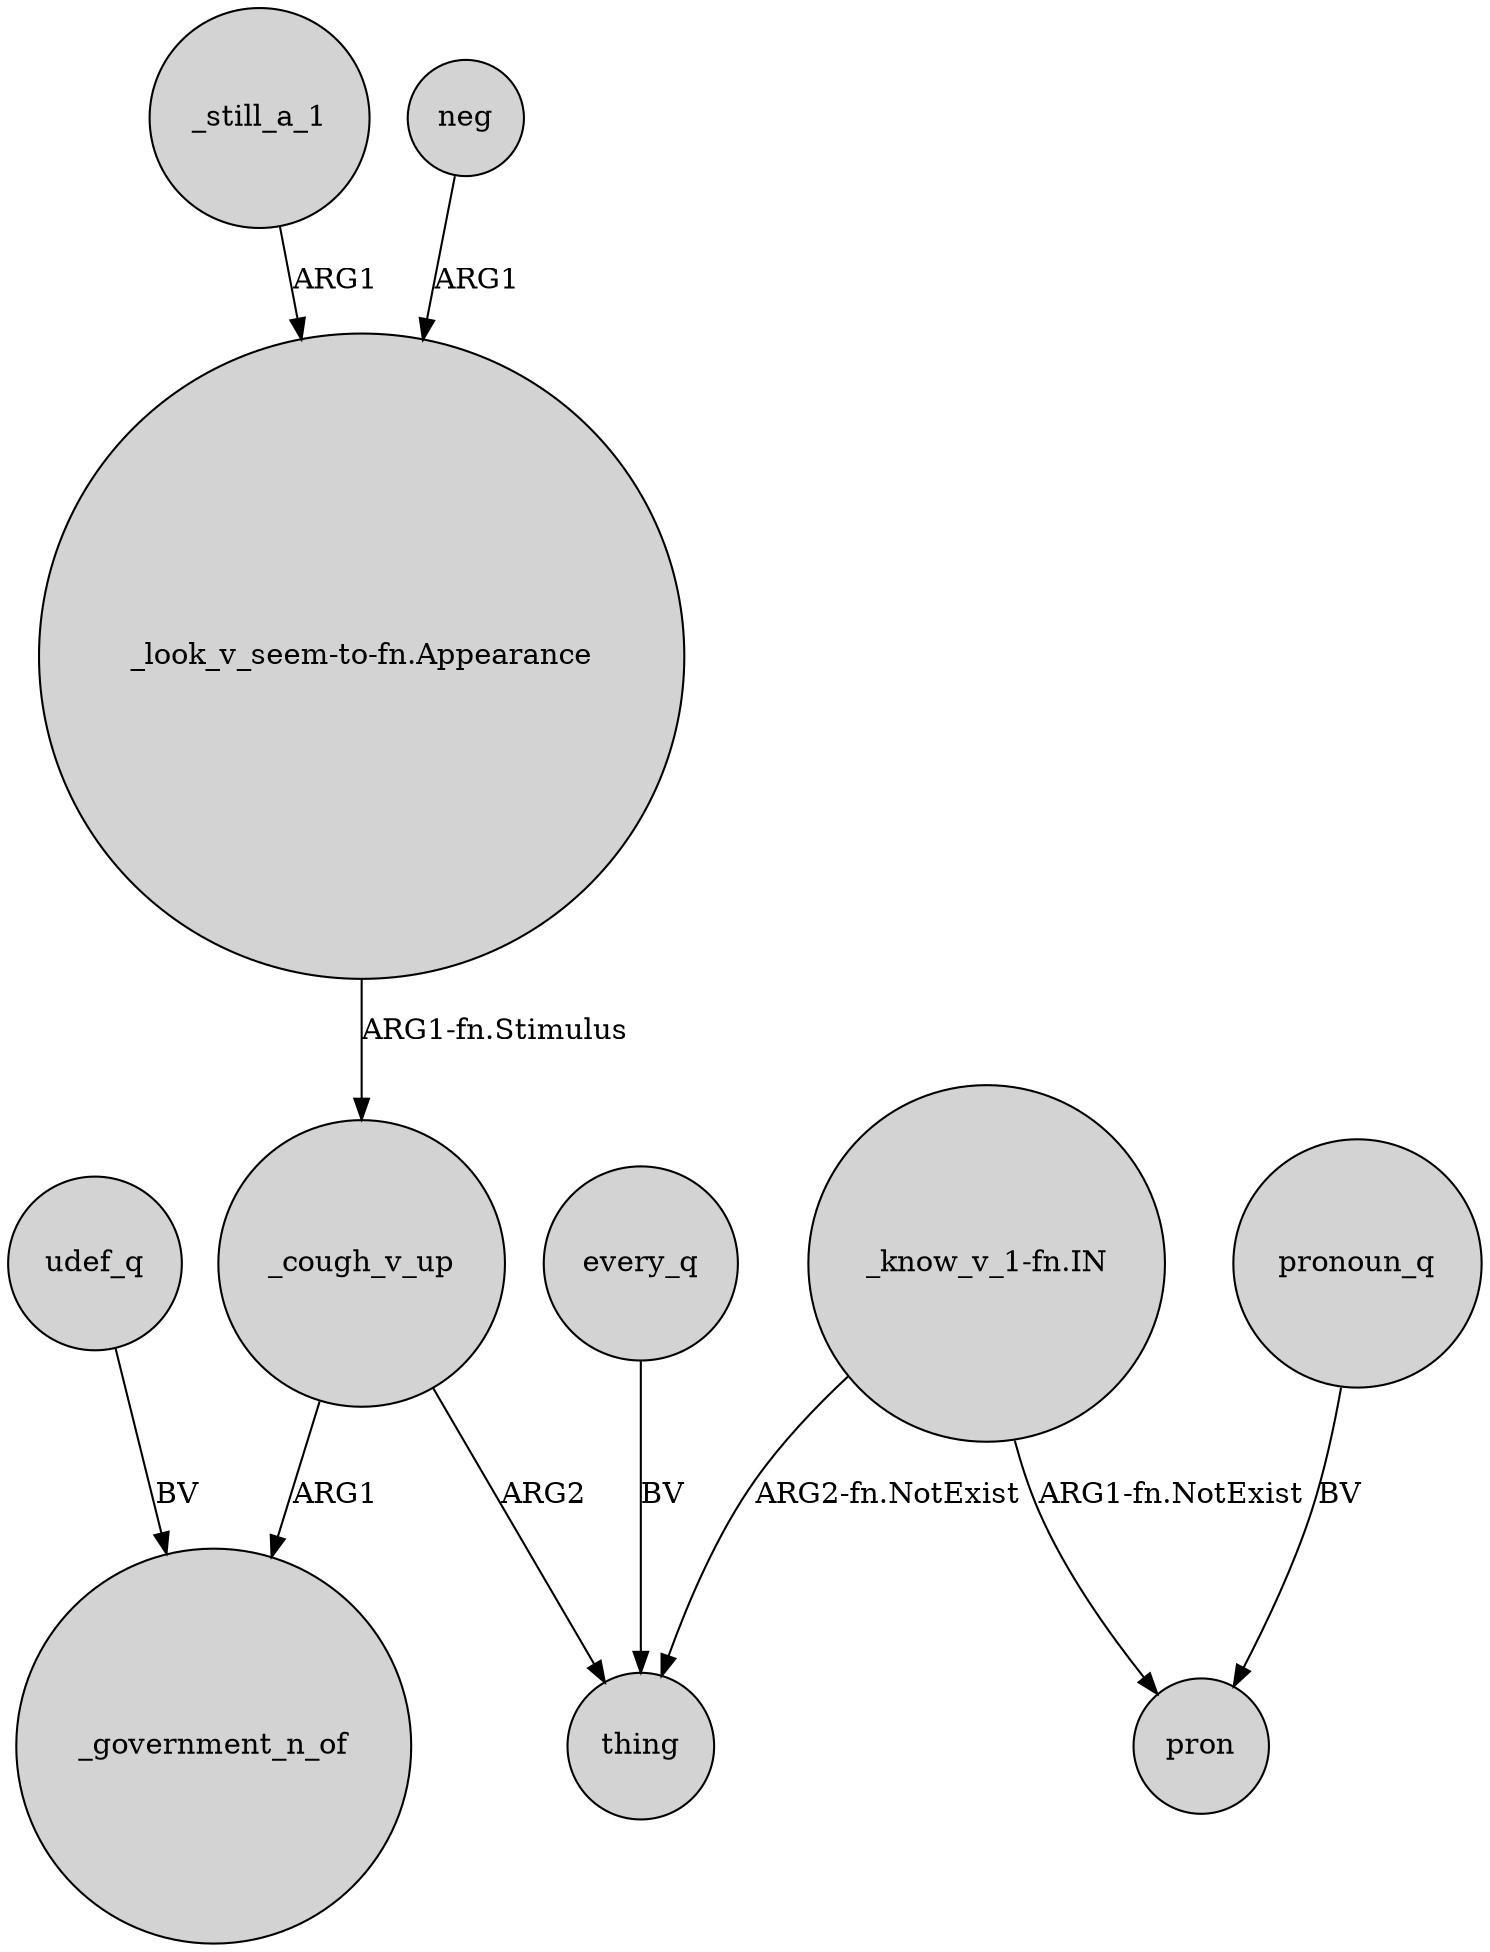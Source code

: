 digraph {
	node [shape=circle style=filled]
	_still_a_1 -> "_look_v_seem-to-fn.Appearance" [label=ARG1]
	"_look_v_seem-to-fn.Appearance" -> _cough_v_up [label="ARG1-fn.Stimulus"]
	_cough_v_up -> _government_n_of [label=ARG1]
	"_know_v_1-fn.IN" -> thing [label="ARG2-fn.NotExist"]
	neg -> "_look_v_seem-to-fn.Appearance" [label=ARG1]
	udef_q -> _government_n_of [label=BV]
	_cough_v_up -> thing [label=ARG2]
	every_q -> thing [label=BV]
	"_know_v_1-fn.IN" -> pron [label="ARG1-fn.NotExist"]
	pronoun_q -> pron [label=BV]
}
